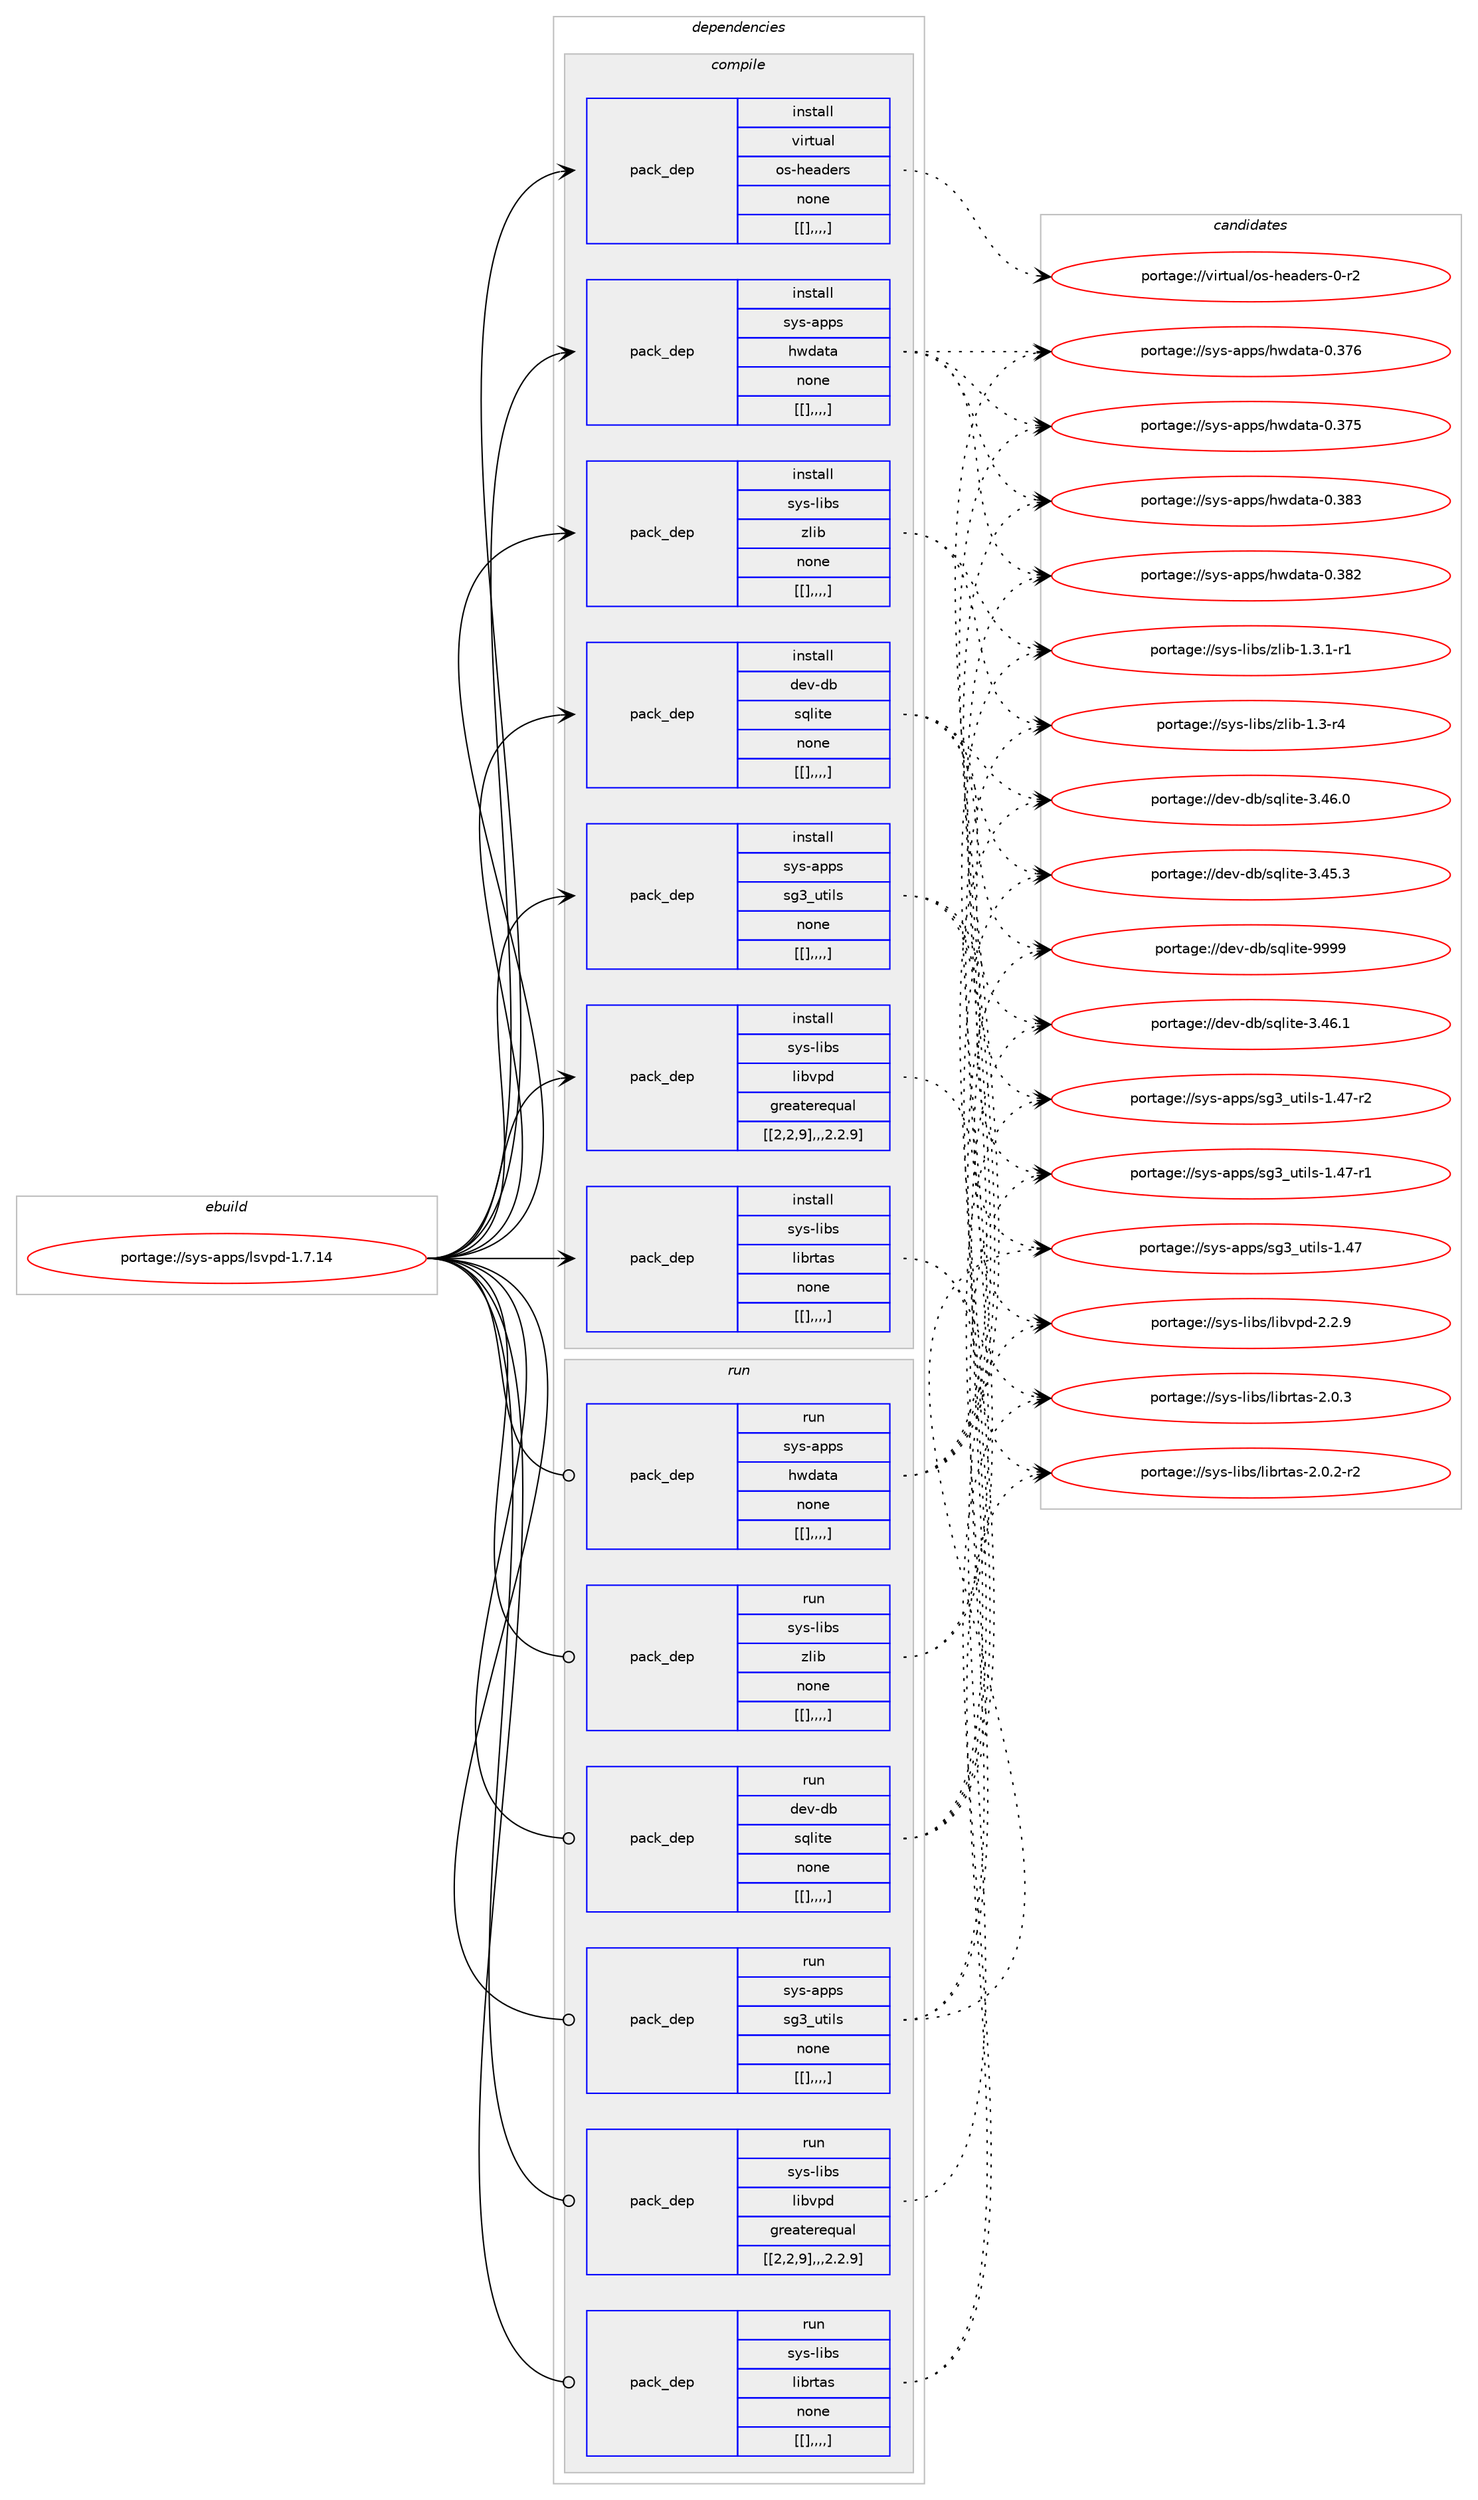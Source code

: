 digraph prolog {

# *************
# Graph options
# *************

newrank=true;
concentrate=true;
compound=true;
graph [rankdir=LR,fontname=Helvetica,fontsize=10,ranksep=1.5];#, ranksep=2.5, nodesep=0.2];
edge  [arrowhead=vee];
node  [fontname=Helvetica,fontsize=10];

# **********
# The ebuild
# **********

subgraph cluster_leftcol {
color=gray;
label=<<i>ebuild</i>>;
id [label="portage://sys-apps/lsvpd-1.7.14", color=red, width=4, href="../sys-apps/lsvpd-1.7.14.svg"];
}

# ****************
# The dependencies
# ****************

subgraph cluster_midcol {
color=gray;
label=<<i>dependencies</i>>;
subgraph cluster_compile {
fillcolor="#eeeeee";
style=filled;
label=<<i>compile</i>>;
subgraph pack313353 {
dependency431532 [label=<<TABLE BORDER="0" CELLBORDER="1" CELLSPACING="0" CELLPADDING="4" WIDTH="220"><TR><TD ROWSPAN="6" CELLPADDING="30">pack_dep</TD></TR><TR><TD WIDTH="110">install</TD></TR><TR><TD>dev-db</TD></TR><TR><TD>sqlite</TD></TR><TR><TD>none</TD></TR><TR><TD>[[],,,,]</TD></TR></TABLE>>, shape=none, color=blue];
}
id:e -> dependency431532:w [weight=20,style="solid",arrowhead="vee"];
subgraph pack313354 {
dependency431533 [label=<<TABLE BORDER="0" CELLBORDER="1" CELLSPACING="0" CELLPADDING="4" WIDTH="220"><TR><TD ROWSPAN="6" CELLPADDING="30">pack_dep</TD></TR><TR><TD WIDTH="110">install</TD></TR><TR><TD>sys-apps</TD></TR><TR><TD>hwdata</TD></TR><TR><TD>none</TD></TR><TR><TD>[[],,,,]</TD></TR></TABLE>>, shape=none, color=blue];
}
id:e -> dependency431533:w [weight=20,style="solid",arrowhead="vee"];
subgraph pack313355 {
dependency431534 [label=<<TABLE BORDER="0" CELLBORDER="1" CELLSPACING="0" CELLPADDING="4" WIDTH="220"><TR><TD ROWSPAN="6" CELLPADDING="30">pack_dep</TD></TR><TR><TD WIDTH="110">install</TD></TR><TR><TD>sys-apps</TD></TR><TR><TD>sg3_utils</TD></TR><TR><TD>none</TD></TR><TR><TD>[[],,,,]</TD></TR></TABLE>>, shape=none, color=blue];
}
id:e -> dependency431534:w [weight=20,style="solid",arrowhead="vee"];
subgraph pack313356 {
dependency431535 [label=<<TABLE BORDER="0" CELLBORDER="1" CELLSPACING="0" CELLPADDING="4" WIDTH="220"><TR><TD ROWSPAN="6" CELLPADDING="30">pack_dep</TD></TR><TR><TD WIDTH="110">install</TD></TR><TR><TD>sys-libs</TD></TR><TR><TD>librtas</TD></TR><TR><TD>none</TD></TR><TR><TD>[[],,,,]</TD></TR></TABLE>>, shape=none, color=blue];
}
id:e -> dependency431535:w [weight=20,style="solid",arrowhead="vee"];
subgraph pack313357 {
dependency431536 [label=<<TABLE BORDER="0" CELLBORDER="1" CELLSPACING="0" CELLPADDING="4" WIDTH="220"><TR><TD ROWSPAN="6" CELLPADDING="30">pack_dep</TD></TR><TR><TD WIDTH="110">install</TD></TR><TR><TD>sys-libs</TD></TR><TR><TD>libvpd</TD></TR><TR><TD>greaterequal</TD></TR><TR><TD>[[2,2,9],,,2.2.9]</TD></TR></TABLE>>, shape=none, color=blue];
}
id:e -> dependency431536:w [weight=20,style="solid",arrowhead="vee"];
subgraph pack313358 {
dependency431537 [label=<<TABLE BORDER="0" CELLBORDER="1" CELLSPACING="0" CELLPADDING="4" WIDTH="220"><TR><TD ROWSPAN="6" CELLPADDING="30">pack_dep</TD></TR><TR><TD WIDTH="110">install</TD></TR><TR><TD>sys-libs</TD></TR><TR><TD>zlib</TD></TR><TR><TD>none</TD></TR><TR><TD>[[],,,,]</TD></TR></TABLE>>, shape=none, color=blue];
}
id:e -> dependency431537:w [weight=20,style="solid",arrowhead="vee"];
subgraph pack313359 {
dependency431538 [label=<<TABLE BORDER="0" CELLBORDER="1" CELLSPACING="0" CELLPADDING="4" WIDTH="220"><TR><TD ROWSPAN="6" CELLPADDING="30">pack_dep</TD></TR><TR><TD WIDTH="110">install</TD></TR><TR><TD>virtual</TD></TR><TR><TD>os-headers</TD></TR><TR><TD>none</TD></TR><TR><TD>[[],,,,]</TD></TR></TABLE>>, shape=none, color=blue];
}
id:e -> dependency431538:w [weight=20,style="solid",arrowhead="vee"];
}
subgraph cluster_compileandrun {
fillcolor="#eeeeee";
style=filled;
label=<<i>compile and run</i>>;
}
subgraph cluster_run {
fillcolor="#eeeeee";
style=filled;
label=<<i>run</i>>;
subgraph pack313360 {
dependency431539 [label=<<TABLE BORDER="0" CELLBORDER="1" CELLSPACING="0" CELLPADDING="4" WIDTH="220"><TR><TD ROWSPAN="6" CELLPADDING="30">pack_dep</TD></TR><TR><TD WIDTH="110">run</TD></TR><TR><TD>dev-db</TD></TR><TR><TD>sqlite</TD></TR><TR><TD>none</TD></TR><TR><TD>[[],,,,]</TD></TR></TABLE>>, shape=none, color=blue];
}
id:e -> dependency431539:w [weight=20,style="solid",arrowhead="odot"];
subgraph pack313361 {
dependency431540 [label=<<TABLE BORDER="0" CELLBORDER="1" CELLSPACING="0" CELLPADDING="4" WIDTH="220"><TR><TD ROWSPAN="6" CELLPADDING="30">pack_dep</TD></TR><TR><TD WIDTH="110">run</TD></TR><TR><TD>sys-apps</TD></TR><TR><TD>hwdata</TD></TR><TR><TD>none</TD></TR><TR><TD>[[],,,,]</TD></TR></TABLE>>, shape=none, color=blue];
}
id:e -> dependency431540:w [weight=20,style="solid",arrowhead="odot"];
subgraph pack313362 {
dependency431541 [label=<<TABLE BORDER="0" CELLBORDER="1" CELLSPACING="0" CELLPADDING="4" WIDTH="220"><TR><TD ROWSPAN="6" CELLPADDING="30">pack_dep</TD></TR><TR><TD WIDTH="110">run</TD></TR><TR><TD>sys-apps</TD></TR><TR><TD>sg3_utils</TD></TR><TR><TD>none</TD></TR><TR><TD>[[],,,,]</TD></TR></TABLE>>, shape=none, color=blue];
}
id:e -> dependency431541:w [weight=20,style="solid",arrowhead="odot"];
subgraph pack313363 {
dependency431542 [label=<<TABLE BORDER="0" CELLBORDER="1" CELLSPACING="0" CELLPADDING="4" WIDTH="220"><TR><TD ROWSPAN="6" CELLPADDING="30">pack_dep</TD></TR><TR><TD WIDTH="110">run</TD></TR><TR><TD>sys-libs</TD></TR><TR><TD>librtas</TD></TR><TR><TD>none</TD></TR><TR><TD>[[],,,,]</TD></TR></TABLE>>, shape=none, color=blue];
}
id:e -> dependency431542:w [weight=20,style="solid",arrowhead="odot"];
subgraph pack313364 {
dependency431543 [label=<<TABLE BORDER="0" CELLBORDER="1" CELLSPACING="0" CELLPADDING="4" WIDTH="220"><TR><TD ROWSPAN="6" CELLPADDING="30">pack_dep</TD></TR><TR><TD WIDTH="110">run</TD></TR><TR><TD>sys-libs</TD></TR><TR><TD>libvpd</TD></TR><TR><TD>greaterequal</TD></TR><TR><TD>[[2,2,9],,,2.2.9]</TD></TR></TABLE>>, shape=none, color=blue];
}
id:e -> dependency431543:w [weight=20,style="solid",arrowhead="odot"];
subgraph pack313365 {
dependency431544 [label=<<TABLE BORDER="0" CELLBORDER="1" CELLSPACING="0" CELLPADDING="4" WIDTH="220"><TR><TD ROWSPAN="6" CELLPADDING="30">pack_dep</TD></TR><TR><TD WIDTH="110">run</TD></TR><TR><TD>sys-libs</TD></TR><TR><TD>zlib</TD></TR><TR><TD>none</TD></TR><TR><TD>[[],,,,]</TD></TR></TABLE>>, shape=none, color=blue];
}
id:e -> dependency431544:w [weight=20,style="solid",arrowhead="odot"];
}
}

# **************
# The candidates
# **************

subgraph cluster_choices {
rank=same;
color=gray;
label=<<i>candidates</i>>;

subgraph choice313353 {
color=black;
nodesep=1;
choice1001011184510098471151131081051161014557575757 [label="portage://dev-db/sqlite-9999", color=red, width=4,href="../dev-db/sqlite-9999.svg"];
choice10010111845100984711511310810511610145514652544649 [label="portage://dev-db/sqlite-3.46.1", color=red, width=4,href="../dev-db/sqlite-3.46.1.svg"];
choice10010111845100984711511310810511610145514652544648 [label="portage://dev-db/sqlite-3.46.0", color=red, width=4,href="../dev-db/sqlite-3.46.0.svg"];
choice10010111845100984711511310810511610145514652534651 [label="portage://dev-db/sqlite-3.45.3", color=red, width=4,href="../dev-db/sqlite-3.45.3.svg"];
dependency431532:e -> choice1001011184510098471151131081051161014557575757:w [style=dotted,weight="100"];
dependency431532:e -> choice10010111845100984711511310810511610145514652544649:w [style=dotted,weight="100"];
dependency431532:e -> choice10010111845100984711511310810511610145514652544648:w [style=dotted,weight="100"];
dependency431532:e -> choice10010111845100984711511310810511610145514652534651:w [style=dotted,weight="100"];
}
subgraph choice313354 {
color=black;
nodesep=1;
choice1151211154597112112115471041191009711697454846515651 [label="portage://sys-apps/hwdata-0.383", color=red, width=4,href="../sys-apps/hwdata-0.383.svg"];
choice1151211154597112112115471041191009711697454846515650 [label="portage://sys-apps/hwdata-0.382", color=red, width=4,href="../sys-apps/hwdata-0.382.svg"];
choice1151211154597112112115471041191009711697454846515554 [label="portage://sys-apps/hwdata-0.376", color=red, width=4,href="../sys-apps/hwdata-0.376.svg"];
choice1151211154597112112115471041191009711697454846515553 [label="portage://sys-apps/hwdata-0.375", color=red, width=4,href="../sys-apps/hwdata-0.375.svg"];
dependency431533:e -> choice1151211154597112112115471041191009711697454846515651:w [style=dotted,weight="100"];
dependency431533:e -> choice1151211154597112112115471041191009711697454846515650:w [style=dotted,weight="100"];
dependency431533:e -> choice1151211154597112112115471041191009711697454846515554:w [style=dotted,weight="100"];
dependency431533:e -> choice1151211154597112112115471041191009711697454846515553:w [style=dotted,weight="100"];
}
subgraph choice313355 {
color=black;
nodesep=1;
choice115121115459711211211547115103519511711610510811545494652554511450 [label="portage://sys-apps/sg3_utils-1.47-r2", color=red, width=4,href="../sys-apps/sg3_utils-1.47-r2.svg"];
choice115121115459711211211547115103519511711610510811545494652554511449 [label="portage://sys-apps/sg3_utils-1.47-r1", color=red, width=4,href="../sys-apps/sg3_utils-1.47-r1.svg"];
choice11512111545971121121154711510351951171161051081154549465255 [label="portage://sys-apps/sg3_utils-1.47", color=red, width=4,href="../sys-apps/sg3_utils-1.47.svg"];
dependency431534:e -> choice115121115459711211211547115103519511711610510811545494652554511450:w [style=dotted,weight="100"];
dependency431534:e -> choice115121115459711211211547115103519511711610510811545494652554511449:w [style=dotted,weight="100"];
dependency431534:e -> choice11512111545971121121154711510351951171161051081154549465255:w [style=dotted,weight="100"];
}
subgraph choice313356 {
color=black;
nodesep=1;
choice1151211154510810598115471081059811411697115455046484651 [label="portage://sys-libs/librtas-2.0.3", color=red, width=4,href="../sys-libs/librtas-2.0.3.svg"];
choice11512111545108105981154710810598114116971154550464846504511450 [label="portage://sys-libs/librtas-2.0.2-r2", color=red, width=4,href="../sys-libs/librtas-2.0.2-r2.svg"];
dependency431535:e -> choice1151211154510810598115471081059811411697115455046484651:w [style=dotted,weight="100"];
dependency431535:e -> choice11512111545108105981154710810598114116971154550464846504511450:w [style=dotted,weight="100"];
}
subgraph choice313357 {
color=black;
nodesep=1;
choice11512111545108105981154710810598118112100455046504657 [label="portage://sys-libs/libvpd-2.2.9", color=red, width=4,href="../sys-libs/libvpd-2.2.9.svg"];
dependency431536:e -> choice11512111545108105981154710810598118112100455046504657:w [style=dotted,weight="100"];
}
subgraph choice313358 {
color=black;
nodesep=1;
choice115121115451081059811547122108105984549465146494511449 [label="portage://sys-libs/zlib-1.3.1-r1", color=red, width=4,href="../sys-libs/zlib-1.3.1-r1.svg"];
choice11512111545108105981154712210810598454946514511452 [label="portage://sys-libs/zlib-1.3-r4", color=red, width=4,href="../sys-libs/zlib-1.3-r4.svg"];
dependency431537:e -> choice115121115451081059811547122108105984549465146494511449:w [style=dotted,weight="100"];
dependency431537:e -> choice11512111545108105981154712210810598454946514511452:w [style=dotted,weight="100"];
}
subgraph choice313359 {
color=black;
nodesep=1;
choice1181051141161179710847111115451041019710010111411545484511450 [label="portage://virtual/os-headers-0-r2", color=red, width=4,href="../virtual/os-headers-0-r2.svg"];
dependency431538:e -> choice1181051141161179710847111115451041019710010111411545484511450:w [style=dotted,weight="100"];
}
subgraph choice313360 {
color=black;
nodesep=1;
choice1001011184510098471151131081051161014557575757 [label="portage://dev-db/sqlite-9999", color=red, width=4,href="../dev-db/sqlite-9999.svg"];
choice10010111845100984711511310810511610145514652544649 [label="portage://dev-db/sqlite-3.46.1", color=red, width=4,href="../dev-db/sqlite-3.46.1.svg"];
choice10010111845100984711511310810511610145514652544648 [label="portage://dev-db/sqlite-3.46.0", color=red, width=4,href="../dev-db/sqlite-3.46.0.svg"];
choice10010111845100984711511310810511610145514652534651 [label="portage://dev-db/sqlite-3.45.3", color=red, width=4,href="../dev-db/sqlite-3.45.3.svg"];
dependency431539:e -> choice1001011184510098471151131081051161014557575757:w [style=dotted,weight="100"];
dependency431539:e -> choice10010111845100984711511310810511610145514652544649:w [style=dotted,weight="100"];
dependency431539:e -> choice10010111845100984711511310810511610145514652544648:w [style=dotted,weight="100"];
dependency431539:e -> choice10010111845100984711511310810511610145514652534651:w [style=dotted,weight="100"];
}
subgraph choice313361 {
color=black;
nodesep=1;
choice1151211154597112112115471041191009711697454846515651 [label="portage://sys-apps/hwdata-0.383", color=red, width=4,href="../sys-apps/hwdata-0.383.svg"];
choice1151211154597112112115471041191009711697454846515650 [label="portage://sys-apps/hwdata-0.382", color=red, width=4,href="../sys-apps/hwdata-0.382.svg"];
choice1151211154597112112115471041191009711697454846515554 [label="portage://sys-apps/hwdata-0.376", color=red, width=4,href="../sys-apps/hwdata-0.376.svg"];
choice1151211154597112112115471041191009711697454846515553 [label="portage://sys-apps/hwdata-0.375", color=red, width=4,href="../sys-apps/hwdata-0.375.svg"];
dependency431540:e -> choice1151211154597112112115471041191009711697454846515651:w [style=dotted,weight="100"];
dependency431540:e -> choice1151211154597112112115471041191009711697454846515650:w [style=dotted,weight="100"];
dependency431540:e -> choice1151211154597112112115471041191009711697454846515554:w [style=dotted,weight="100"];
dependency431540:e -> choice1151211154597112112115471041191009711697454846515553:w [style=dotted,weight="100"];
}
subgraph choice313362 {
color=black;
nodesep=1;
choice115121115459711211211547115103519511711610510811545494652554511450 [label="portage://sys-apps/sg3_utils-1.47-r2", color=red, width=4,href="../sys-apps/sg3_utils-1.47-r2.svg"];
choice115121115459711211211547115103519511711610510811545494652554511449 [label="portage://sys-apps/sg3_utils-1.47-r1", color=red, width=4,href="../sys-apps/sg3_utils-1.47-r1.svg"];
choice11512111545971121121154711510351951171161051081154549465255 [label="portage://sys-apps/sg3_utils-1.47", color=red, width=4,href="../sys-apps/sg3_utils-1.47.svg"];
dependency431541:e -> choice115121115459711211211547115103519511711610510811545494652554511450:w [style=dotted,weight="100"];
dependency431541:e -> choice115121115459711211211547115103519511711610510811545494652554511449:w [style=dotted,weight="100"];
dependency431541:e -> choice11512111545971121121154711510351951171161051081154549465255:w [style=dotted,weight="100"];
}
subgraph choice313363 {
color=black;
nodesep=1;
choice1151211154510810598115471081059811411697115455046484651 [label="portage://sys-libs/librtas-2.0.3", color=red, width=4,href="../sys-libs/librtas-2.0.3.svg"];
choice11512111545108105981154710810598114116971154550464846504511450 [label="portage://sys-libs/librtas-2.0.2-r2", color=red, width=4,href="../sys-libs/librtas-2.0.2-r2.svg"];
dependency431542:e -> choice1151211154510810598115471081059811411697115455046484651:w [style=dotted,weight="100"];
dependency431542:e -> choice11512111545108105981154710810598114116971154550464846504511450:w [style=dotted,weight="100"];
}
subgraph choice313364 {
color=black;
nodesep=1;
choice11512111545108105981154710810598118112100455046504657 [label="portage://sys-libs/libvpd-2.2.9", color=red, width=4,href="../sys-libs/libvpd-2.2.9.svg"];
dependency431543:e -> choice11512111545108105981154710810598118112100455046504657:w [style=dotted,weight="100"];
}
subgraph choice313365 {
color=black;
nodesep=1;
choice115121115451081059811547122108105984549465146494511449 [label="portage://sys-libs/zlib-1.3.1-r1", color=red, width=4,href="../sys-libs/zlib-1.3.1-r1.svg"];
choice11512111545108105981154712210810598454946514511452 [label="portage://sys-libs/zlib-1.3-r4", color=red, width=4,href="../sys-libs/zlib-1.3-r4.svg"];
dependency431544:e -> choice115121115451081059811547122108105984549465146494511449:w [style=dotted,weight="100"];
dependency431544:e -> choice11512111545108105981154712210810598454946514511452:w [style=dotted,weight="100"];
}
}

}

